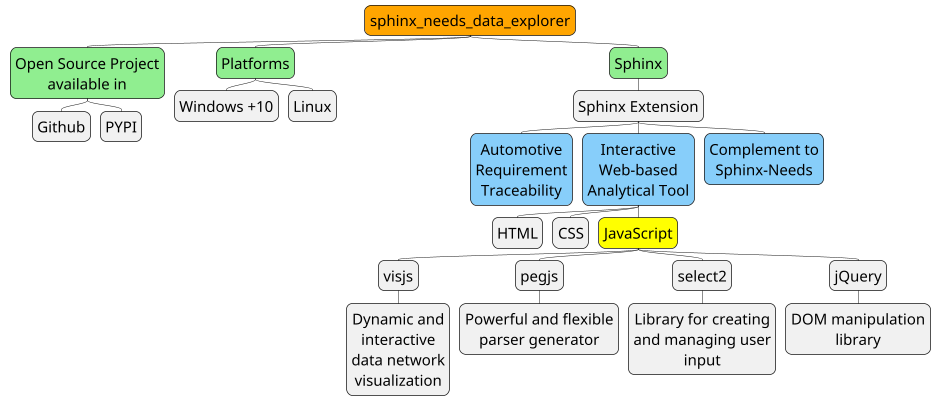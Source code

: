 @startmindmap sphinx_needs_data_explorer

'rankdir=LR nodesep=20

skinparam defaultFontSize 30%
skinparam DefaultTextAlignment center

/'
<style>
  mindmapDiagram {
  Scale 10
  LineColor Black
   node {
    FontName Roboto
    Padding 5
    Margin 15
   ' RoundCorner 11
    LineColor black
    BackgroundColor #cc33cc-#0c33ac
    FontColor white
    LineStyle 0
    LineThickness 1
    DiagonalCorner 50
    MinimumWidth 200
    MaximumWidth 200
  }
</style>
'/

<style>
  mindmapDiagram {
   node {
    'MinimumWidth 100
    MaximumWidth 300
  }
</style>

top to bottom direction
'right to left direction
scale 0.5
!$rootColor="#Orange"

!procedure $mcolor($arg1,$arg2)
<color:blue>[[ $arg1 $arg2 ]]</color>
!endprocedure

*[$rootColor] sphinx_needs_data_explorer
**[#lightgreen] Open Source Project\navailable in
*** Github
*** PYPI
**[#lightgreen] Platforms
*** Windows +10
*** Linux
**[#lightgreen] Sphinx
*** Sphinx Extension
****[#LightSkyBlue] Automotive Requirement\nTraceability
****[#LightSkyBlue] Interactive Web-based\nAnalytical Tool
***** HTML
***** CSS
*****[#Yellow] JavaScript
****** visjs
******* Dynamic and interactive\ndata network visualization
****** pegjs
******* Powerful and flexible\nparser generator
****** select2
******* Library for creating\nand managing user input
****** jQuery
******* DOM manipulation library

****[#LightSkyBlue] Complement to Sphinx-Needs

@endmindmap
